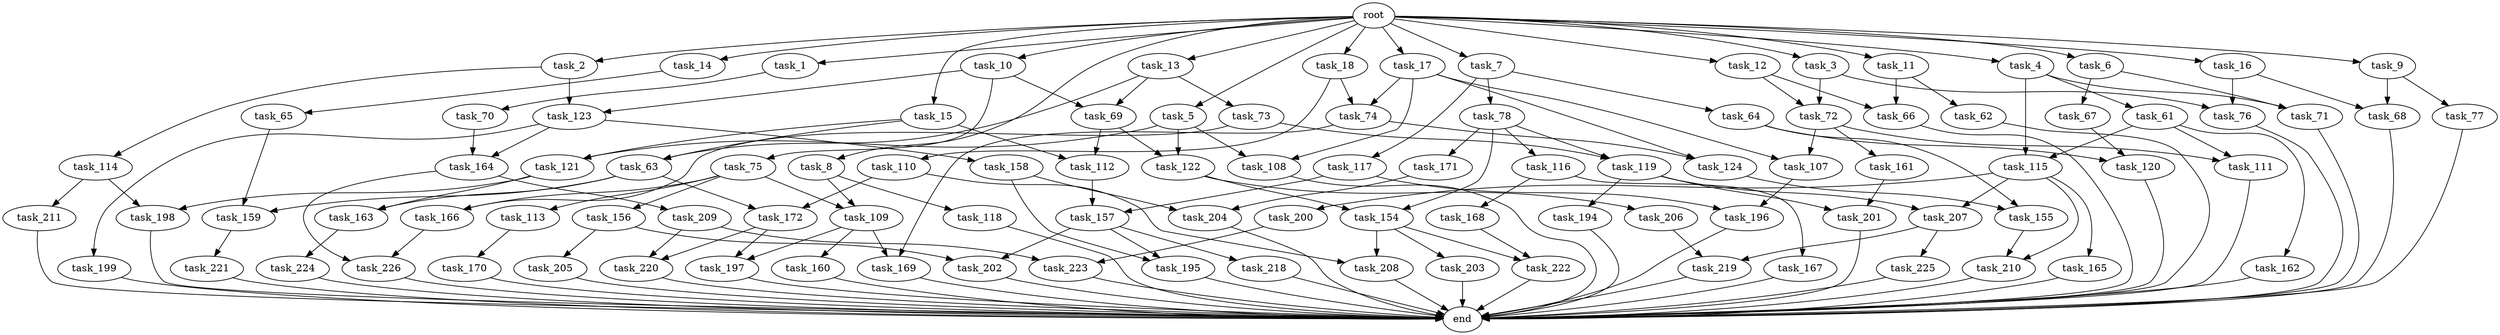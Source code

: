 digraph G {
  task_67 [size="7730941132.800000"];
  task_12 [size="102.400000"];
  task_201 [size="155477816115.200012"];
  task_5 [size="102.400000"];
  task_211 [size="21474836480.000000"];
  task_63 [size="85899345920.000000"];
  task_196 [size="109951162777.600006"];
  task_164 [size="68719476736.000000"];
  task_226 [size="76450417868.800003"];
  task_17 [size="102.400000"];
  task_2 [size="102.400000"];
  task_121 [size="85899345920.000000"];
  task_208 [size="155477816115.200012"];
  task_168 [size="69578470195.199997"];
  task_197 [size="85899345920.000000"];
  task_166 [size="34359738368.000000"];
  task_169 [size="97066260889.600006"];
  task_207 [size="73014444032.000000"];
  task_77 [size="7730941132.800000"];
  task_163 [size="21474836480.000000"];
  task_11 [size="102.400000"];
  task_71 [size="11166914969.600000"];
  task_167 [size="69578470195.199997"];
  task_165 [size="3435973836.800000"];
  task_117 [size="3435973836.800000"];
  task_64 [size="3435973836.800000"];
  task_156 [size="30923764531.200001"];
  root [size="0.000000"];
  task_72 [size="99643241267.200012"];
  task_69 [size="109951162777.600006"];
  task_119 [size="45526653337.600006"];
  task_223 [size="11166914969.600000"];
  task_74 [size="140874927308.800018"];
  end [size="0.000000"];
  task_114 [size="85899345920.000000"];
  task_8 [size="102.400000"];
  task_155 [size="35218731827.200005"];
  task_18 [size="102.400000"];
  task_109 [size="73014444032.000000"];
  task_122 [size="76450417868.800003"];
  task_194 [size="69578470195.199997"];
  task_160 [size="54975581388.800003"];
  task_66 [size="107374182400.000000"];
  task_206 [size="85899345920.000000"];
  task_198 [size="35218731827.200005"];
  task_225 [size="54975581388.800003"];
  task_195 [size="17179869184.000000"];
  task_116 [size="42090679500.800003"];
  task_199 [size="13743895347.200001"];
  task_1 [size="102.400000"];
  task_3 [size="102.400000"];
  task_200 [size="3435973836.800000"];
  task_157 [size="97066260889.600006"];
  task_9 [size="102.400000"];
  task_75 [size="54975581388.800003"];
  task_220 [size="34359738368.000000"];
  task_4 [size="102.400000"];
  task_7 [size="102.400000"];
  task_111 [size="76450417868.800003"];
  task_123 [size="140874927308.800018"];
  task_16 [size="102.400000"];
  task_68 [size="49821620633.600006"];
  task_159 [size="11166914969.600000"];
  task_154 [size="127990025420.800003"];
  task_6 [size="102.400000"];
  task_221 [size="85899345920.000000"];
  task_170 [size="21474836480.000000"];
  task_62 [size="21474836480.000000"];
  task_112 [size="52398601011.200005"];
  task_65 [size="85899345920.000000"];
  task_115 [size="24910810316.800003"];
  task_158 [size="13743895347.200001"];
  task_202 [size="24910810316.800003"];
  task_118 [size="42090679500.800003"];
  task_120 [size="68719476736.000000"];
  task_224 [size="42090679500.800003"];
  task_204 [size="99643241267.200012"];
  task_124 [size="127990025420.800003"];
  task_210 [size="89335319756.800003"];
  task_73 [size="54975581388.800003"];
  task_162 [size="21474836480.000000"];
  task_13 [size="102.400000"];
  task_61 [size="3435973836.800000"];
  task_15 [size="102.400000"];
  task_113 [size="30923764531.200001"];
  task_76 [size="55834574848.000000"];
  task_171 [size="42090679500.800003"];
  task_70 [size="54975581388.800003"];
  task_209 [size="21474836480.000000"];
  task_222 [size="171798691840.000000"];
  task_203 [size="85899345920.000000"];
  task_161 [size="54975581388.800003"];
  task_218 [size="3435973836.800000"];
  task_219 [size="76450417868.800003"];
  task_78 [size="3435973836.800000"];
  task_10 [size="102.400000"];
  task_14 [size="102.400000"];
  task_110 [size="54975581388.800003"];
  task_205 [size="21474836480.000000"];
  task_108 [size="140874927308.800018"];
  task_107 [size="140874927308.800018"];
  task_172 [size="77309411328.000000"];

  task_67 -> task_120 [size="536870912.000000"];
  task_12 -> task_66 [size="838860800.000000"];
  task_12 -> task_72 [size="838860800.000000"];
  task_201 -> end [size="1.000000"];
  task_5 -> task_108 [size="536870912.000000"];
  task_5 -> task_121 [size="536870912.000000"];
  task_5 -> task_122 [size="536870912.000000"];
  task_211 -> end [size="1.000000"];
  task_63 -> task_172 [size="75497472.000000"];
  task_63 -> task_159 [size="75497472.000000"];
  task_63 -> task_163 [size="75497472.000000"];
  task_196 -> end [size="1.000000"];
  task_164 -> task_226 [size="209715200.000000"];
  task_164 -> task_209 [size="209715200.000000"];
  task_226 -> end [size="1.000000"];
  task_17 -> task_108 [size="838860800.000000"];
  task_17 -> task_124 [size="838860800.000000"];
  task_17 -> task_107 [size="838860800.000000"];
  task_17 -> task_74 [size="838860800.000000"];
  task_2 -> task_123 [size="838860800.000000"];
  task_2 -> task_114 [size="838860800.000000"];
  task_121 -> task_163 [size="134217728.000000"];
  task_121 -> task_198 [size="134217728.000000"];
  task_208 -> end [size="1.000000"];
  task_168 -> task_222 [size="838860800.000000"];
  task_197 -> end [size="1.000000"];
  task_166 -> task_226 [size="536870912.000000"];
  task_169 -> end [size="1.000000"];
  task_207 -> task_219 [size="536870912.000000"];
  task_207 -> task_225 [size="536870912.000000"];
  task_77 -> end [size="1.000000"];
  task_163 -> task_224 [size="411041792.000000"];
  task_11 -> task_66 [size="209715200.000000"];
  task_11 -> task_62 [size="209715200.000000"];
  task_71 -> end [size="1.000000"];
  task_167 -> end [size="1.000000"];
  task_165 -> end [size="1.000000"];
  task_117 -> task_196 [size="536870912.000000"];
  task_117 -> task_157 [size="536870912.000000"];
  task_64 -> task_120 [size="134217728.000000"];
  task_64 -> task_155 [size="134217728.000000"];
  task_156 -> task_205 [size="209715200.000000"];
  task_156 -> task_202 [size="209715200.000000"];
  root -> task_7 [size="1.000000"];
  root -> task_8 [size="1.000000"];
  root -> task_12 [size="1.000000"];
  root -> task_18 [size="1.000000"];
  root -> task_1 [size="1.000000"];
  root -> task_3 [size="1.000000"];
  root -> task_16 [size="1.000000"];
  root -> task_5 [size="1.000000"];
  root -> task_10 [size="1.000000"];
  root -> task_6 [size="1.000000"];
  root -> task_17 [size="1.000000"];
  root -> task_9 [size="1.000000"];
  root -> task_11 [size="1.000000"];
  root -> task_4 [size="1.000000"];
  root -> task_13 [size="1.000000"];
  root -> task_2 [size="1.000000"];
  root -> task_14 [size="1.000000"];
  root -> task_15 [size="1.000000"];
  task_72 -> task_111 [size="536870912.000000"];
  task_72 -> task_107 [size="536870912.000000"];
  task_72 -> task_161 [size="536870912.000000"];
  task_69 -> task_112 [size="209715200.000000"];
  task_69 -> task_122 [size="209715200.000000"];
  task_119 -> task_194 [size="679477248.000000"];
  task_119 -> task_207 [size="679477248.000000"];
  task_119 -> task_201 [size="679477248.000000"];
  task_223 -> end [size="1.000000"];
  task_74 -> task_169 [size="411041792.000000"];
  task_74 -> task_124 [size="411041792.000000"];
  task_114 -> task_198 [size="209715200.000000"];
  task_114 -> task_211 [size="209715200.000000"];
  task_8 -> task_109 [size="411041792.000000"];
  task_8 -> task_118 [size="411041792.000000"];
  task_155 -> task_210 [size="838860800.000000"];
  task_18 -> task_110 [size="536870912.000000"];
  task_18 -> task_74 [size="536870912.000000"];
  task_109 -> task_160 [size="536870912.000000"];
  task_109 -> task_169 [size="536870912.000000"];
  task_109 -> task_197 [size="536870912.000000"];
  task_122 -> task_154 [size="838860800.000000"];
  task_122 -> task_206 [size="838860800.000000"];
  task_194 -> end [size="1.000000"];
  task_160 -> end [size="1.000000"];
  task_66 -> end [size="1.000000"];
  task_206 -> task_219 [size="209715200.000000"];
  task_198 -> end [size="1.000000"];
  task_225 -> end [size="1.000000"];
  task_195 -> end [size="1.000000"];
  task_116 -> task_168 [size="679477248.000000"];
  task_116 -> task_167 [size="679477248.000000"];
  task_199 -> end [size="1.000000"];
  task_1 -> task_70 [size="536870912.000000"];
  task_3 -> task_76 [size="134217728.000000"];
  task_3 -> task_72 [size="134217728.000000"];
  task_200 -> task_223 [size="75497472.000000"];
  task_157 -> task_202 [size="33554432.000000"];
  task_157 -> task_195 [size="33554432.000000"];
  task_157 -> task_218 [size="33554432.000000"];
  task_9 -> task_77 [size="75497472.000000"];
  task_9 -> task_68 [size="75497472.000000"];
  task_75 -> task_166 [size="301989888.000000"];
  task_75 -> task_109 [size="301989888.000000"];
  task_75 -> task_156 [size="301989888.000000"];
  task_75 -> task_113 [size="301989888.000000"];
  task_220 -> end [size="1.000000"];
  task_4 -> task_115 [size="33554432.000000"];
  task_4 -> task_61 [size="33554432.000000"];
  task_4 -> task_71 [size="33554432.000000"];
  task_7 -> task_64 [size="33554432.000000"];
  task_7 -> task_117 [size="33554432.000000"];
  task_7 -> task_78 [size="33554432.000000"];
  task_111 -> end [size="1.000000"];
  task_123 -> task_199 [size="134217728.000000"];
  task_123 -> task_164 [size="134217728.000000"];
  task_123 -> task_158 [size="134217728.000000"];
  task_16 -> task_76 [size="411041792.000000"];
  task_16 -> task_68 [size="411041792.000000"];
  task_68 -> end [size="1.000000"];
  task_159 -> task_221 [size="838860800.000000"];
  task_154 -> task_222 [size="838860800.000000"];
  task_154 -> task_203 [size="838860800.000000"];
  task_154 -> task_208 [size="838860800.000000"];
  task_6 -> task_67 [size="75497472.000000"];
  task_6 -> task_71 [size="75497472.000000"];
  task_221 -> end [size="1.000000"];
  task_170 -> end [size="1.000000"];
  task_62 -> end [size="1.000000"];
  task_112 -> task_157 [size="411041792.000000"];
  task_65 -> task_159 [size="33554432.000000"];
  task_115 -> task_165 [size="33554432.000000"];
  task_115 -> task_207 [size="33554432.000000"];
  task_115 -> task_210 [size="33554432.000000"];
  task_115 -> task_200 [size="33554432.000000"];
  task_158 -> task_204 [size="134217728.000000"];
  task_158 -> task_195 [size="134217728.000000"];
  task_202 -> end [size="1.000000"];
  task_118 -> end [size="1.000000"];
  task_120 -> end [size="1.000000"];
  task_224 -> end [size="1.000000"];
  task_204 -> end [size="1.000000"];
  task_124 -> task_155 [size="209715200.000000"];
  task_210 -> end [size="1.000000"];
  task_73 -> task_166 [size="33554432.000000"];
  task_73 -> task_119 [size="33554432.000000"];
  task_162 -> end [size="1.000000"];
  task_13 -> task_63 [size="536870912.000000"];
  task_13 -> task_69 [size="536870912.000000"];
  task_13 -> task_73 [size="536870912.000000"];
  task_61 -> task_111 [size="209715200.000000"];
  task_61 -> task_115 [size="209715200.000000"];
  task_61 -> task_162 [size="209715200.000000"];
  task_15 -> task_112 [size="301989888.000000"];
  task_15 -> task_63 [size="301989888.000000"];
  task_15 -> task_121 [size="301989888.000000"];
  task_113 -> task_170 [size="209715200.000000"];
  task_76 -> end [size="1.000000"];
  task_171 -> task_204 [size="838860800.000000"];
  task_70 -> task_164 [size="536870912.000000"];
  task_209 -> task_220 [size="33554432.000000"];
  task_209 -> task_223 [size="33554432.000000"];
  task_222 -> end [size="1.000000"];
  task_203 -> end [size="1.000000"];
  task_161 -> task_201 [size="838860800.000000"];
  task_218 -> end [size="1.000000"];
  task_219 -> end [size="1.000000"];
  task_78 -> task_116 [size="411041792.000000"];
  task_78 -> task_171 [size="411041792.000000"];
  task_78 -> task_119 [size="411041792.000000"];
  task_78 -> task_154 [size="411041792.000000"];
  task_10 -> task_123 [size="536870912.000000"];
  task_10 -> task_75 [size="536870912.000000"];
  task_10 -> task_69 [size="536870912.000000"];
  task_14 -> task_65 [size="838860800.000000"];
  task_110 -> task_172 [size="679477248.000000"];
  task_110 -> task_208 [size="679477248.000000"];
  task_205 -> end [size="1.000000"];
  task_108 -> end [size="1.000000"];
  task_107 -> task_196 [size="536870912.000000"];
  task_172 -> task_220 [size="301989888.000000"];
  task_172 -> task_197 [size="301989888.000000"];
}
